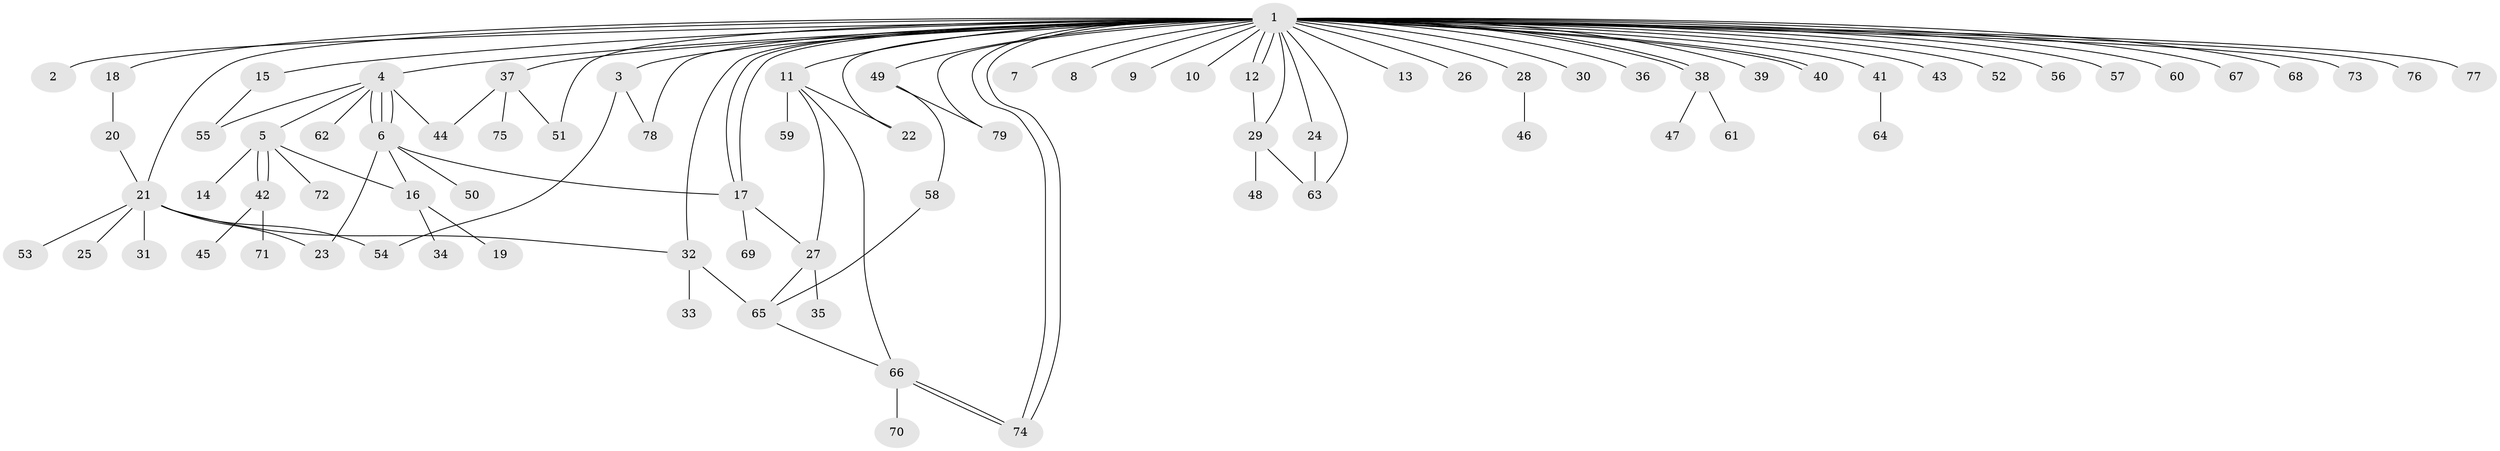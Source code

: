 // coarse degree distribution, {43: 0.016666666666666666, 1: 0.5666666666666667, 3: 0.13333333333333333, 9: 0.03333333333333333, 5: 0.016666666666666666, 4: 0.08333333333333333, 2: 0.15}
// Generated by graph-tools (version 1.1) at 2025/41/03/06/25 10:41:50]
// undirected, 79 vertices, 107 edges
graph export_dot {
graph [start="1"]
  node [color=gray90,style=filled];
  1;
  2;
  3;
  4;
  5;
  6;
  7;
  8;
  9;
  10;
  11;
  12;
  13;
  14;
  15;
  16;
  17;
  18;
  19;
  20;
  21;
  22;
  23;
  24;
  25;
  26;
  27;
  28;
  29;
  30;
  31;
  32;
  33;
  34;
  35;
  36;
  37;
  38;
  39;
  40;
  41;
  42;
  43;
  44;
  45;
  46;
  47;
  48;
  49;
  50;
  51;
  52;
  53;
  54;
  55;
  56;
  57;
  58;
  59;
  60;
  61;
  62;
  63;
  64;
  65;
  66;
  67;
  68;
  69;
  70;
  71;
  72;
  73;
  74;
  75;
  76;
  77;
  78;
  79;
  1 -- 2;
  1 -- 3;
  1 -- 4;
  1 -- 7;
  1 -- 8;
  1 -- 9;
  1 -- 10;
  1 -- 11;
  1 -- 12;
  1 -- 12;
  1 -- 13;
  1 -- 15;
  1 -- 17;
  1 -- 17;
  1 -- 18;
  1 -- 21;
  1 -- 22;
  1 -- 24;
  1 -- 26;
  1 -- 28;
  1 -- 29;
  1 -- 30;
  1 -- 32;
  1 -- 36;
  1 -- 37;
  1 -- 38;
  1 -- 38;
  1 -- 39;
  1 -- 40;
  1 -- 40;
  1 -- 41;
  1 -- 43;
  1 -- 49;
  1 -- 51;
  1 -- 52;
  1 -- 56;
  1 -- 57;
  1 -- 60;
  1 -- 63;
  1 -- 67;
  1 -- 68;
  1 -- 73;
  1 -- 74;
  1 -- 74;
  1 -- 76;
  1 -- 77;
  1 -- 78;
  1 -- 79;
  3 -- 54;
  3 -- 78;
  4 -- 5;
  4 -- 6;
  4 -- 6;
  4 -- 6;
  4 -- 44;
  4 -- 55;
  4 -- 62;
  5 -- 14;
  5 -- 16;
  5 -- 42;
  5 -- 42;
  5 -- 72;
  6 -- 16;
  6 -- 17;
  6 -- 23;
  6 -- 50;
  11 -- 22;
  11 -- 27;
  11 -- 59;
  11 -- 66;
  12 -- 29;
  15 -- 55;
  16 -- 19;
  16 -- 34;
  17 -- 27;
  17 -- 69;
  18 -- 20;
  20 -- 21;
  21 -- 23;
  21 -- 25;
  21 -- 31;
  21 -- 32;
  21 -- 53;
  21 -- 54;
  24 -- 63;
  27 -- 35;
  27 -- 65;
  28 -- 46;
  29 -- 48;
  29 -- 63;
  32 -- 33;
  32 -- 65;
  37 -- 44;
  37 -- 51;
  37 -- 75;
  38 -- 47;
  38 -- 61;
  41 -- 64;
  42 -- 45;
  42 -- 71;
  49 -- 58;
  49 -- 79;
  58 -- 65;
  65 -- 66;
  66 -- 70;
  66 -- 74;
  66 -- 74;
}
